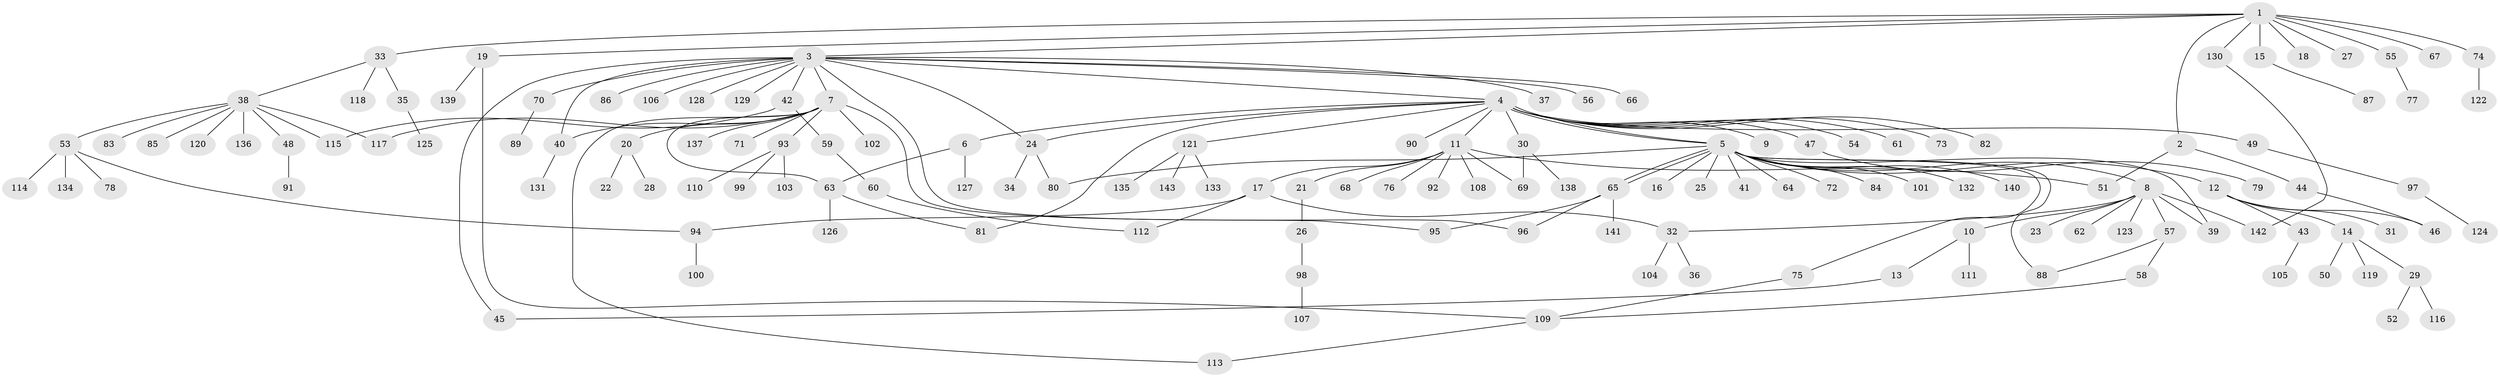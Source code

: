 // Generated by graph-tools (version 1.1) at 2025/26/03/09/25 03:26:04]
// undirected, 143 vertices, 166 edges
graph export_dot {
graph [start="1"]
  node [color=gray90,style=filled];
  1;
  2;
  3;
  4;
  5;
  6;
  7;
  8;
  9;
  10;
  11;
  12;
  13;
  14;
  15;
  16;
  17;
  18;
  19;
  20;
  21;
  22;
  23;
  24;
  25;
  26;
  27;
  28;
  29;
  30;
  31;
  32;
  33;
  34;
  35;
  36;
  37;
  38;
  39;
  40;
  41;
  42;
  43;
  44;
  45;
  46;
  47;
  48;
  49;
  50;
  51;
  52;
  53;
  54;
  55;
  56;
  57;
  58;
  59;
  60;
  61;
  62;
  63;
  64;
  65;
  66;
  67;
  68;
  69;
  70;
  71;
  72;
  73;
  74;
  75;
  76;
  77;
  78;
  79;
  80;
  81;
  82;
  83;
  84;
  85;
  86;
  87;
  88;
  89;
  90;
  91;
  92;
  93;
  94;
  95;
  96;
  97;
  98;
  99;
  100;
  101;
  102;
  103;
  104;
  105;
  106;
  107;
  108;
  109;
  110;
  111;
  112;
  113;
  114;
  115;
  116;
  117;
  118;
  119;
  120;
  121;
  122;
  123;
  124;
  125;
  126;
  127;
  128;
  129;
  130;
  131;
  132;
  133;
  134;
  135;
  136;
  137;
  138;
  139;
  140;
  141;
  142;
  143;
  1 -- 2;
  1 -- 3;
  1 -- 15;
  1 -- 18;
  1 -- 19;
  1 -- 27;
  1 -- 33;
  1 -- 55;
  1 -- 67;
  1 -- 74;
  1 -- 130;
  2 -- 44;
  2 -- 51;
  3 -- 4;
  3 -- 7;
  3 -- 24;
  3 -- 37;
  3 -- 40;
  3 -- 42;
  3 -- 45;
  3 -- 56;
  3 -- 66;
  3 -- 70;
  3 -- 86;
  3 -- 96;
  3 -- 106;
  3 -- 128;
  3 -- 129;
  4 -- 5;
  4 -- 5;
  4 -- 6;
  4 -- 9;
  4 -- 11;
  4 -- 24;
  4 -- 30;
  4 -- 47;
  4 -- 49;
  4 -- 54;
  4 -- 61;
  4 -- 73;
  4 -- 81;
  4 -- 82;
  4 -- 90;
  4 -- 121;
  5 -- 8;
  5 -- 12;
  5 -- 16;
  5 -- 25;
  5 -- 39;
  5 -- 41;
  5 -- 64;
  5 -- 65;
  5 -- 65;
  5 -- 72;
  5 -- 75;
  5 -- 80;
  5 -- 84;
  5 -- 88;
  5 -- 101;
  5 -- 132;
  5 -- 140;
  6 -- 63;
  6 -- 127;
  7 -- 20;
  7 -- 40;
  7 -- 63;
  7 -- 71;
  7 -- 93;
  7 -- 95;
  7 -- 102;
  7 -- 113;
  7 -- 117;
  7 -- 137;
  8 -- 10;
  8 -- 23;
  8 -- 32;
  8 -- 39;
  8 -- 57;
  8 -- 62;
  8 -- 123;
  8 -- 142;
  10 -- 13;
  10 -- 111;
  11 -- 17;
  11 -- 21;
  11 -- 51;
  11 -- 68;
  11 -- 69;
  11 -- 76;
  11 -- 92;
  11 -- 108;
  12 -- 14;
  12 -- 31;
  12 -- 43;
  12 -- 46;
  13 -- 45;
  14 -- 29;
  14 -- 50;
  14 -- 119;
  15 -- 87;
  17 -- 32;
  17 -- 94;
  17 -- 112;
  19 -- 109;
  19 -- 139;
  20 -- 22;
  20 -- 28;
  21 -- 26;
  24 -- 34;
  24 -- 80;
  26 -- 98;
  29 -- 52;
  29 -- 116;
  30 -- 69;
  30 -- 138;
  32 -- 36;
  32 -- 104;
  33 -- 35;
  33 -- 38;
  33 -- 118;
  35 -- 125;
  38 -- 48;
  38 -- 53;
  38 -- 83;
  38 -- 85;
  38 -- 115;
  38 -- 117;
  38 -- 120;
  38 -- 136;
  40 -- 131;
  42 -- 59;
  42 -- 115;
  43 -- 105;
  44 -- 46;
  47 -- 79;
  48 -- 91;
  49 -- 97;
  53 -- 78;
  53 -- 94;
  53 -- 114;
  53 -- 134;
  55 -- 77;
  57 -- 58;
  57 -- 88;
  58 -- 109;
  59 -- 60;
  60 -- 112;
  63 -- 81;
  63 -- 126;
  65 -- 95;
  65 -- 96;
  65 -- 141;
  70 -- 89;
  74 -- 122;
  75 -- 109;
  93 -- 99;
  93 -- 103;
  93 -- 110;
  94 -- 100;
  97 -- 124;
  98 -- 107;
  109 -- 113;
  121 -- 133;
  121 -- 135;
  121 -- 143;
  130 -- 142;
}
